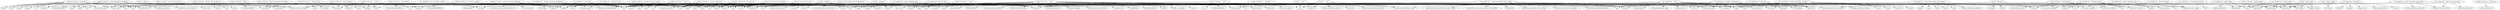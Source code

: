 strict digraph {
"audio_to_text.py___speech_collate_fn";
list;
zip;
len;
item;
stack;
tensor;
ValueError;
append;
max;
pad;
"audio_to_text.py__expand_sharded_filepaths";
isinstance;
braceexpand;
datastore_path_to_webdataset_url;
info;
replace;
is_datastore_path;
is_tarred_path;
warning;
"audio_to_text.py__cache_datastore_manifests";
sum;
split;
min;
is_available;
is_initialized;
debug;
barrier;
is_global_rank_zero;
is_datastore_cache_shared;
int;
cache_data;
RuntimeError;
cpu_count;
get;
str;
dirname;
DataStoreObject;
open;
tqdm;
all;
loads;
join;
Pool;
imap;
"audio_to_text.py__shard_manifests_if_needed";
expand_sharded_filepaths;
"audio_to_text.py____init__";
ASRAudioText;
"audio_to_text.py__process_text_by_id";
process_text_by_sample;
"audio_to_text.py__process_text_by_file_id";
"audio_to_text.py__process_text_by_sample";
"audio_to_text.py__output_types";
NeuralType;
AudioSignal;
tuple;
LengthsType;
LabelsType;
cache_datastore_manifests;
ASRManifestProcessor;
WaveformFeaturizer;
type;
"audio_to_text.py____getitem__";
_process_sample;
"audio_to_text.py___process_sample";
process;
long;
"audio_to_text.py____len__";
"audio_to_text.py___collate_fn";
_speech_collate_fn;
make_parser;
__init__;
super;
hasattr;
text_to_ids;
TokenizerWrapper;
extend;
shard_manifests_if_needed;
_compute_len;
DataPipeline;
SimpleShardList;
shuffle;
tarfile_to_samples;
rename;
to_tuple;
map;
"audio_to_text.py___filter";
TarredAudioFilter;
next;
splitext;
basename;
"audio_to_text.py___loop_offsets";
TarredAudioLoopOffsets;
"audio_to_text.py___build_sample";
BytesIO;
close;
"audio_to_text.py____iter__";
__iter__;
"audio_to_text.py___compute_len";
cuda;
all_reduce;
BucketingIterator;
ceil;
float;
iter;
"audio_to_text.py____next__";
range;
RandomState;
permutation;
enumerate;
"audio_to_text.py__cache_data";
"audio_to_text.py____call__";
"ctc.py__input_types";
LogprobsType;
"ctc.py__output_types";
LossType;
"ctc.py____init__";
"ctc.py__reduce";
mean;
"ctc.py__forward";
typecheck;
transpose;
forward;
reduce;
"wer.py__move_dimension_to_the_front";
permute;
"wer.py__word_error_rate";
eval;
format;
"wer.py__word_error_rate_detail";
cer;
compute_measures;
"wer.py__word_error_rate_per_utt";
"wer.py____init__";
add_state;
rnnt_decoder_predictions_tensor;
ctc_decoder_predictions_tensor;
TypeError;
decode_predictions_tensor;
"wer.py__update";
no_grad;
cpu;
decode;
move_dimension_to_the_front;
tolist;
decode_tokens_to_str;
numpy;
"wer.py__compute";
detach;
"ctc_models.py____init__";
from_config_dict;
CTCLoss;
CTCDecoding;
WER;
setup_optimization_flags;
setup_interctc;
setup_adapters;
open_dict;
structured;
to_container;
"ctc_models.py__transcribe";
transcribe;
change_decoding_strategy;
"ctc_models.py__change_vocabulary";
to_config_dict;
deepcopy;
create;
merge;
"ctc_models.py__change_decoding_strategy";
to_yaml;
"ctc_models.py___setup_dataloader_from_config";
inject_dataloader_value_from_model_config;
get_audio_to_text_char_dataset_from_config;
DataLoader;
get_lhotse_dataloader_from_config;
get_semi_sorted_batch_sampler;
LhotseSpeechToTextBpeDataset;
"ctc_models.py__setup_training_data";
_update_dataset_config;
_setup_dataloader_from_config;
"ctc_models.py__setup_validation_data";
"ctc_models.py__setup_test_data";
"ctc_models.py__input_types";
SpectrogramType;
"ctc_models.py__output_types";
"ctc_models.py__forward";
encoder;
decoder;
argmax;
preprocessor;
spec_augmentation;
"ctc_models.py__training_step";
is_access_enabled;
is_interctc_enabled;
loss;
add_auxiliary_losses;
add_interctc_losses;
update;
reset_registry;
set_access_enabled;
compute;
reset;
"ctc_models.py__predict_step";
"ctc_models.py__validation_pass";
log;
"ctc_models.py__validation_step";
validation_pass;
"ctc_models.py__multi_validation_epoch_end";
multi_validation_epoch_end;
finalize_interctc_metrics;
"ctc_models.py__multi_test_epoch_end";
multi_test_epoch_end;
"ctc_models.py__test_step";
items;
"ctc_models.py___transcribe_forward";
dict;
"ctc_models.py___transcribe_output_processing";
pop;
process_timestamp_outputs;
empty;
copy_;
clone;
device;
"ctc_models.py___setup_transcribe_dataloader";
DictConfig;
"ctc_models.py__list_available_models";
PretrainedModelInfo;
"audio_to_text.py___speech_collate_fn" -> list;
"audio_to_text.py___speech_collate_fn" -> zip;
"audio_to_text.py___speech_collate_fn" -> len;
"audio_to_text.py___speech_collate_fn" -> item;
"audio_to_text.py___speech_collate_fn" -> stack;
"audio_to_text.py___speech_collate_fn" -> tensor;
"audio_to_text.py___speech_collate_fn" -> ValueError;
"audio_to_text.py___speech_collate_fn" -> append;
"audio_to_text.py___speech_collate_fn" -> max;
"audio_to_text.py___speech_collate_fn" -> pad;
"audio_to_text.py__expand_sharded_filepaths" -> isinstance;
"audio_to_text.py__expand_sharded_filepaths" -> ValueError;
"audio_to_text.py__expand_sharded_filepaths" -> list;
"audio_to_text.py__expand_sharded_filepaths" -> braceexpand;
"audio_to_text.py__expand_sharded_filepaths" -> datastore_path_to_webdataset_url;
"audio_to_text.py__expand_sharded_filepaths" -> info;
"audio_to_text.py__expand_sharded_filepaths" -> replace;
"audio_to_text.py__expand_sharded_filepaths" -> is_datastore_path;
"audio_to_text.py__expand_sharded_filepaths" -> is_tarred_path;
"audio_to_text.py__expand_sharded_filepaths" -> warning;
"audio_to_text.py__expand_sharded_filepaths" -> len;
"audio_to_text.py__cache_datastore_manifests" -> isinstance;
"audio_to_text.py__cache_datastore_manifests" -> sum;
"audio_to_text.py__cache_datastore_manifests" -> split;
"audio_to_text.py__cache_datastore_manifests" -> is_datastore_path;
"audio_to_text.py__cache_datastore_manifests" -> min;
"audio_to_text.py__cache_datastore_manifests" -> is_available;
"audio_to_text.py__cache_datastore_manifests" -> is_initialized;
"audio_to_text.py__cache_datastore_manifests" -> debug;
"audio_to_text.py__cache_datastore_manifests" -> barrier;
"audio_to_text.py__cache_datastore_manifests" -> is_global_rank_zero;
"audio_to_text.py__cache_datastore_manifests" -> is_datastore_cache_shared;
"audio_to_text.py__cache_datastore_manifests" -> int;
"audio_to_text.py__cache_datastore_manifests" -> info;
"audio_to_text.py__cache_datastore_manifests" -> cache_data;
"audio_to_text.py__cache_datastore_manifests" -> warning;
"audio_to_text.py__cache_datastore_manifests" -> RuntimeError;
"audio_to_text.py__cache_datastore_manifests" -> cpu_count;
"audio_to_text.py__cache_datastore_manifests" -> get;
"audio_to_text.py__cache_datastore_manifests" -> str;
"audio_to_text.py__cache_datastore_manifests" -> dirname;
"audio_to_text.py__cache_datastore_manifests" -> DataStoreObject;
"audio_to_text.py__cache_datastore_manifests" -> open;
"audio_to_text.py__cache_datastore_manifests" -> tqdm;
"audio_to_text.py__cache_datastore_manifests" -> all;
"audio_to_text.py__cache_datastore_manifests" -> loads;
"audio_to_text.py__cache_datastore_manifests" -> join;
"audio_to_text.py__cache_datastore_manifests" -> append;
"audio_to_text.py__cache_datastore_manifests" -> Pool;
"audio_to_text.py__cache_datastore_manifests" -> list;
"audio_to_text.py__cache_datastore_manifests" -> imap;
"audio_to_text.py__cache_datastore_manifests" -> len;
"audio_to_text.py__shard_manifests_if_needed" -> expand_sharded_filepaths;
"audio_to_text.py__shard_manifests_if_needed" -> is_available;
"audio_to_text.py__shard_manifests_if_needed" -> warning;
"audio_to_text.py__shard_manifests_if_needed" -> is_initialized;
"audio_to_text.py____init__" -> ASRAudioText;
"audio_to_text.py____init__" -> cache_datastore_manifests;
"audio_to_text.py____init__" -> ASRManifestProcessor;
"audio_to_text.py____init__" -> WaveformFeaturizer;
"audio_to_text.py____init__" -> type;
"audio_to_text.py____init__" -> split;
"audio_to_text.py____init__" -> make_parser;
"audio_to_text.py____init__" -> __init__;
"audio_to_text.py____init__" -> super;
"audio_to_text.py____init__" -> hasattr;
"audio_to_text.py____init__" -> isinstance;
"audio_to_text.py____init__" -> text_to_ids;
"audio_to_text.py____init__" -> TokenizerWrapper;
"audio_to_text.py____init__" -> extend;
"audio_to_text.py____init__" -> shard_manifests_if_needed;
"audio_to_text.py____init__" -> _compute_len;
"audio_to_text.py____init__" -> expand_sharded_filepaths;
"audio_to_text.py____init__" -> DataPipeline;
"audio_to_text.py____init__" -> SimpleShardList;
"audio_to_text.py____init__" -> shuffle;
"audio_to_text.py____init__" -> tarfile_to_samples;
"audio_to_text.py____init__" -> rename;
"audio_to_text.py____init__" -> to_tuple;
"audio_to_text.py____init__" -> map;
"audio_to_text.py____init__" -> RandomState;
"audio_to_text.py____init__" -> list;
"audio_to_text.py__process_text_by_id" -> process_text_by_sample;
"audio_to_text.py__process_text_by_file_id" -> process_text_by_sample;
"audio_to_text.py__process_text_by_sample" -> len;
"audio_to_text.py__output_types" -> NeuralType;
"audio_to_text.py__output_types" -> AudioSignal;
"audio_to_text.py__output_types" -> tuple;
"audio_to_text.py__output_types" -> LengthsType;
"audio_to_text.py__output_types" -> LabelsType;
"audio_to_text.py____getitem__" -> isinstance;
"audio_to_text.py____getitem__" -> _process_sample;
"audio_to_text.py___process_sample" -> process;
"audio_to_text.py___process_sample" -> process_text_by_sample;
"audio_to_text.py___process_sample" -> long;
"audio_to_text.py___process_sample" -> tensor;
"audio_to_text.py____len__" -> len;
"audio_to_text.py____len__" -> int;
"audio_to_text.py____len__" -> ceil;
"audio_to_text.py____len__" -> float;
"audio_to_text.py___collate_fn" -> _speech_collate_fn;
"audio_to_text.py___filter" -> TarredAudioFilter;
"audio_to_text.py___filter" -> next;
"audio_to_text.py___filter" -> splitext;
"audio_to_text.py___filter" -> basename;
"audio_to_text.py___loop_offsets" -> TarredAudioLoopOffsets;
"audio_to_text.py___loop_offsets" -> next;
"audio_to_text.py___loop_offsets" -> len;
"audio_to_text.py___build_sample" -> splitext;
"audio_to_text.py___build_sample" -> BytesIO;
"audio_to_text.py___build_sample" -> process;
"audio_to_text.py___build_sample" -> close;
"audio_to_text.py___build_sample" -> process_text_by_sample;
"audio_to_text.py___build_sample" -> basename;
"audio_to_text.py___build_sample" -> long;
"audio_to_text.py___build_sample" -> len;
"audio_to_text.py___build_sample" -> tensor;
"audio_to_text.py____iter__" -> __iter__;
"audio_to_text.py____iter__" -> BucketingIterator;
"audio_to_text.py____iter__" -> iter;
"audio_to_text.py____iter__" -> permutation;
"audio_to_text.py____iter__" -> len;
"audio_to_text.py____iter__" -> isinstance;
"audio_to_text.py____iter__" -> enumerate;
"audio_to_text.py___compute_len" -> is_available;
"audio_to_text.py___compute_len" -> is_initialized;
"audio_to_text.py___compute_len" -> cuda;
"audio_to_text.py___compute_len" -> all_reduce;
"audio_to_text.py___compute_len" -> int;
"audio_to_text.py___compute_len" -> info;
"audio_to_text.py___compute_len" -> len;
"audio_to_text.py___compute_len" -> tensor;
"audio_to_text.py____next__" -> range;
"audio_to_text.py____next__" -> append;
"audio_to_text.py____next__" -> len;
"audio_to_text.py____next__" -> next;
"audio_to_text.py____next__" -> splitext;
"audio_to_text.py____next__" -> basename;
"audio_to_text.py__cache_data" -> min;
"audio_to_text.py__cache_data" -> is_datastore_path;
"audio_to_text.py__cache_data" -> cpu_count;
"audio_to_text.py__cache_data" -> info;
"audio_to_text.py__cache_data" -> get;
"audio_to_text.py__cache_data" -> debug;
"audio_to_text.py__cache_data" -> str;
"audio_to_text.py__cache_data" -> dirname;
"audio_to_text.py__cache_data" -> DataStoreObject;
"audio_to_text.py__cache_data" -> open;
"audio_to_text.py__cache_data" -> tqdm;
"audio_to_text.py__cache_data" -> all;
"audio_to_text.py__cache_data" -> RuntimeError;
"audio_to_text.py__cache_data" -> loads;
"audio_to_text.py__cache_data" -> join;
"audio_to_text.py__cache_data" -> append;
"audio_to_text.py__cache_data" -> Pool;
"audio_to_text.py__cache_data" -> list;
"audio_to_text.py__cache_data" -> imap;
"audio_to_text.py__cache_data" -> len;
"audio_to_text.py____call__" -> text_to_ids;
"audio_to_text.py____call__" -> isinstance;
"audio_to_text.py____call__" -> extend;
"ctc.py__input_types" -> NeuralType;
"ctc.py__input_types" -> LogprobsType;
"ctc.py__input_types" -> LabelsType;
"ctc.py__input_types" -> tuple;
"ctc.py__input_types" -> LengthsType;
"ctc.py__output_types" -> NeuralType;
"ctc.py__output_types" -> LossType;
"ctc.py____init__" -> __init__;
"ctc.py____init__" -> ValueError;
"ctc.py____init__" -> super;
"ctc.py__reduce" -> mean;
"ctc.py__reduce" -> sum;
"ctc.py__forward" -> typecheck;
"ctc.py__forward" -> long;
"ctc.py__forward" -> transpose;
"ctc.py__forward" -> forward;
"ctc.py__forward" -> reduce;
"ctc.py__forward" -> super;
"wer.py__move_dimension_to_the_front" -> list;
"wer.py__move_dimension_to_the_front" -> permute;
"wer.py__move_dimension_to_the_front" -> range;
"wer.py__word_error_rate" -> zip;
"wer.py__word_error_rate" -> len;
"wer.py__word_error_rate" -> ValueError;
"wer.py__word_error_rate" -> eval;
"wer.py__word_error_rate" -> float;
"wer.py__word_error_rate" -> format;
"wer.py__word_error_rate" -> list;
"wer.py__word_error_rate" -> split;
"wer.py__word_error_rate_detail" -> zip;
"wer.py__word_error_rate_detail" -> len;
"wer.py__word_error_rate_detail" -> ValueError;
"wer.py__word_error_rate_detail" -> format;
"wer.py__word_error_rate_detail" -> list;
"wer.py__word_error_rate_detail" -> split;
"wer.py__word_error_rate_detail" -> float;
"wer.py__word_error_rate_detail" -> cer;
"wer.py__word_error_rate_detail" -> compute_measures;
"wer.py__word_error_rate_per_utt" -> zip;
"wer.py__word_error_rate_per_utt" -> len;
"wer.py__word_error_rate_per_utt" -> ValueError;
"wer.py__word_error_rate_per_utt" -> float;
"wer.py__word_error_rate_per_utt" -> format;
"wer.py__word_error_rate_per_utt" -> list;
"wer.py__word_error_rate_per_utt" -> split;
"wer.py__word_error_rate_per_utt" -> append;
"wer.py__word_error_rate_per_utt" -> cer;
"wer.py__word_error_rate_per_utt" -> compute_measures;
"wer.py____init__" -> __init__;
"wer.py____init__" -> isinstance;
"wer.py____init__" -> add_state;
"wer.py____init__" -> super;
"wer.py____init__" -> rnnt_decoder_predictions_tensor;
"wer.py____init__" -> tensor;
"wer.py____init__" -> ctc_decoder_predictions_tensor;
"wer.py____init__" -> TypeError;
"wer.py____init__" -> decode_predictions_tensor;
"wer.py____init__" -> type;
"wer.py__update" -> zip;
"wer.py__update" -> tensor;
"wer.py__update" -> no_grad;
"wer.py__update" -> cpu;
"wer.py__update" -> range;
"wer.py__update" -> decode;
"wer.py__update" -> info;
"wer.py__update" -> isinstance;
"wer.py__update" -> len;
"wer.py__update" -> eval;
"wer.py__update" -> move_dimension_to_the_front;
"wer.py__update" -> item;
"wer.py__update" -> tolist;
"wer.py__update" -> decode_tokens_to_str;
"wer.py__update" -> append;
"wer.py__update" -> list;
"wer.py__update" -> split;
"wer.py__update" -> long;
"wer.py__update" -> numpy;
"wer.py__compute" -> float;
"wer.py__compute" -> detach;
"ctc_models.py____init__" -> __init__;
"ctc_models.py____init__" -> from_config_dict;
"ctc_models.py____init__" -> CTCLoss;
"ctc_models.py____init__" -> get;
"ctc_models.py____init__" -> CTCDecoding;
"ctc_models.py____init__" -> WER;
"ctc_models.py____init__" -> setup_optimization_flags;
"ctc_models.py____init__" -> setup_interctc;
"ctc_models.py____init__" -> setup_adapters;
"ctc_models.py____init__" -> open_dict;
"ctc_models.py____init__" -> hasattr;
"ctc_models.py____init__" -> structured;
"ctc_models.py____init__" -> super;
"ctc_models.py____init__" -> ValueError;
"ctc_models.py____init__" -> info;
"ctc_models.py____init__" -> len;
"ctc_models.py____init__" -> to_container;
"ctc_models.py____init__" -> format;
"ctc_models.py__transcribe" -> transcribe;
"ctc_models.py__transcribe" -> info;
"ctc_models.py__transcribe" -> change_decoding_strategy;
"ctc_models.py__transcribe" -> super;
"ctc_models.py__transcribe" -> open_dict;
"ctc_models.py__transcribe" -> get;
"ctc_models.py__change_vocabulary" -> warning;
"ctc_models.py__change_vocabulary" -> to_config_dict;
"ctc_models.py__change_vocabulary" -> deepcopy;
"ctc_models.py__change_vocabulary" -> len;
"ctc_models.py__change_vocabulary" -> from_config_dict;
"ctc_models.py__change_vocabulary" -> CTCLoss;
"ctc_models.py__change_vocabulary" -> structured;
"ctc_models.py__change_vocabulary" -> create;
"ctc_models.py__change_vocabulary" -> merge;
"ctc_models.py__change_vocabulary" -> CTCDecoding;
"ctc_models.py__change_vocabulary" -> WER;
"ctc_models.py__change_vocabulary" -> info;
"ctc_models.py__change_vocabulary" -> ValueError;
"ctc_models.py__change_vocabulary" -> to_container;
"ctc_models.py__change_vocabulary" -> open_dict;
"ctc_models.py__change_vocabulary" -> get;
"ctc_models.py__change_decoding_strategy" -> structured;
"ctc_models.py__change_decoding_strategy" -> create;
"ctc_models.py__change_decoding_strategy" -> merge;
"ctc_models.py__change_decoding_strategy" -> CTCDecoding;
"ctc_models.py__change_decoding_strategy" -> WER;
"ctc_models.py__change_decoding_strategy" -> get;
"ctc_models.py__change_decoding_strategy" -> info;
"ctc_models.py__change_decoding_strategy" -> to_container;
"ctc_models.py__change_decoding_strategy" -> open_dict;
"ctc_models.py__change_decoding_strategy" -> to_yaml;
"ctc_models.py___setup_dataloader_from_config" -> inject_dataloader_value_from_model_config;
"ctc_models.py___setup_dataloader_from_config" -> get;
"ctc_models.py___setup_dataloader_from_config" -> get_audio_to_text_char_dataset_from_config;
"ctc_models.py___setup_dataloader_from_config" -> isinstance;
"ctc_models.py___setup_dataloader_from_config" -> hasattr;
"ctc_models.py___setup_dataloader_from_config" -> DataLoader;
"ctc_models.py___setup_dataloader_from_config" -> get_lhotse_dataloader_from_config;
"ctc_models.py___setup_dataloader_from_config" -> get_semi_sorted_batch_sampler;
"ctc_models.py___setup_dataloader_from_config" -> RuntimeError;
"ctc_models.py___setup_dataloader_from_config" -> LhotseSpeechToTextBpeDataset;
"ctc_models.py___setup_dataloader_from_config" -> make_parser;
"ctc_models.py___setup_dataloader_from_config" -> type;
"ctc_models.py__setup_training_data" -> _update_dataset_config;
"ctc_models.py__setup_training_data" -> _setup_dataloader_from_config;
"ctc_models.py__setup_training_data" -> hasattr;
"ctc_models.py__setup_training_data" -> isinstance;
"ctc_models.py__setup_training_data" -> int;
"ctc_models.py__setup_training_data" -> warning;
"ctc_models.py__setup_training_data" -> ceil;
"ctc_models.py__setup_training_data" -> len;
"ctc_models.py__setup_validation_data" -> _update_dataset_config;
"ctc_models.py__setup_validation_data" -> _setup_dataloader_from_config;
"ctc_models.py__setup_test_data" -> _update_dataset_config;
"ctc_models.py__setup_test_data" -> _setup_dataloader_from_config;
"ctc_models.py__input_types" -> hasattr;
"ctc_models.py__input_types" -> AudioSignal;
"ctc_models.py__input_types" -> NeuralType;
"ctc_models.py__input_types" -> tuple;
"ctc_models.py__input_types" -> LengthsType;
"ctc_models.py__input_types" -> SpectrogramType;
"ctc_models.py__output_types" -> NeuralType;
"ctc_models.py__output_types" -> LogprobsType;
"ctc_models.py__output_types" -> tuple;
"ctc_models.py__output_types" -> LengthsType;
"ctc_models.py__output_types" -> LabelsType;
"ctc_models.py__forward" -> typecheck;
"ctc_models.py__forward" -> encoder;
"ctc_models.py__forward" -> decoder;
"ctc_models.py__forward" -> argmax;
"ctc_models.py__forward" -> ValueError;
"ctc_models.py__forward" -> preprocessor;
"ctc_models.py__forward" -> spec_augmentation;
"ctc_models.py__training_step" -> is_access_enabled;
"ctc_models.py__training_step" -> is_interctc_enabled;
"ctc_models.py__training_step" -> loss;
"ctc_models.py__training_step" -> add_auxiliary_losses;
"ctc_models.py__training_step" -> add_interctc_losses;
"ctc_models.py__training_step" -> update;
"ctc_models.py__training_step" -> reset_registry;
"ctc_models.py__training_step" -> set_access_enabled;
"ctc_models.py__training_step" -> isinstance;
"ctc_models.py__training_step" -> forward;
"ctc_models.py__training_step" -> hasattr;
"ctc_models.py__training_step" -> compute;
"ctc_models.py__training_step" -> reset;
"ctc_models.py__training_step" -> tensor;
"ctc_models.py__predict_step" -> ctc_decoder_predictions_tensor;
"ctc_models.py__predict_step" -> isinstance;
"ctc_models.py__predict_step" -> list;
"ctc_models.py__predict_step" -> forward;
"ctc_models.py__predict_step" -> numpy;
"ctc_models.py__predict_step" -> zip;
"ctc_models.py__predict_step" -> detach;
"ctc_models.py__predict_step" -> cpu;
"ctc_models.py__validation_pass" -> is_interctc_enabled;
"ctc_models.py__validation_pass" -> loss;
"ctc_models.py__validation_pass" -> add_interctc_losses;
"ctc_models.py__validation_pass" -> update;
"ctc_models.py__validation_pass" -> compute;
"ctc_models.py__validation_pass" -> reset;
"ctc_models.py__validation_pass" -> log;
"ctc_models.py__validation_pass" -> is_access_enabled;
"ctc_models.py__validation_pass" -> set_access_enabled;
"ctc_models.py__validation_pass" -> isinstance;
"ctc_models.py__validation_pass" -> forward;
"ctc_models.py__validation_pass" -> tensor;
"ctc_models.py__validation_pass" -> reset_registry;
"ctc_models.py__validation_step" -> validation_pass;
"ctc_models.py__validation_step" -> append;
"ctc_models.py__validation_step" -> type;
"ctc_models.py__validation_step" -> len;
"ctc_models.py__multi_validation_epoch_end" -> multi_validation_epoch_end;
"ctc_models.py__multi_validation_epoch_end" -> finalize_interctc_metrics;
"ctc_models.py__multi_validation_epoch_end" -> super;
"ctc_models.py__multi_test_epoch_end" -> multi_test_epoch_end;
"ctc_models.py__multi_test_epoch_end" -> finalize_interctc_metrics;
"ctc_models.py__multi_test_epoch_end" -> super;
"ctc_models.py__test_step" -> validation_pass;
"ctc_models.py__test_step" -> replace;
"ctc_models.py__test_step" -> append;
"ctc_models.py__test_step" -> items;
"ctc_models.py__test_step" -> type;
"ctc_models.py__test_step" -> len;
"ctc_models.py___transcribe_forward" -> forward;
"ctc_models.py___transcribe_forward" -> dict;
"ctc_models.py___transcribe_output_processing" -> pop;
"ctc_models.py___transcribe_output_processing" -> ctc_decoder_predictions_tensor;
"ctc_models.py___transcribe_output_processing" -> cpu;
"ctc_models.py___transcribe_output_processing" -> range;
"ctc_models.py___transcribe_output_processing" -> process_timestamp_outputs;
"ctc_models.py___transcribe_output_processing" -> empty;
"ctc_models.py___transcribe_output_processing" -> copy_;
"ctc_models.py___transcribe_output_processing" -> clone;
"ctc_models.py___transcribe_output_processing" -> device;
"ctc_models.py___setup_transcribe_dataloader" -> get;
"ctc_models.py___setup_transcribe_dataloader" -> _setup_dataloader_from_config;
"ctc_models.py___setup_transcribe_dataloader" -> join;
"ctc_models.py___setup_transcribe_dataloader" -> min;
"ctc_models.py___setup_transcribe_dataloader" -> to_container;
"ctc_models.py___setup_transcribe_dataloader" -> len;
"ctc_models.py___setup_transcribe_dataloader" -> DictConfig;
"ctc_models.py___setup_transcribe_dataloader" -> cpu_count;
"ctc_models.py__list_available_models" -> PretrainedModelInfo;
"ctc_models.py__list_available_models" -> append;
}
